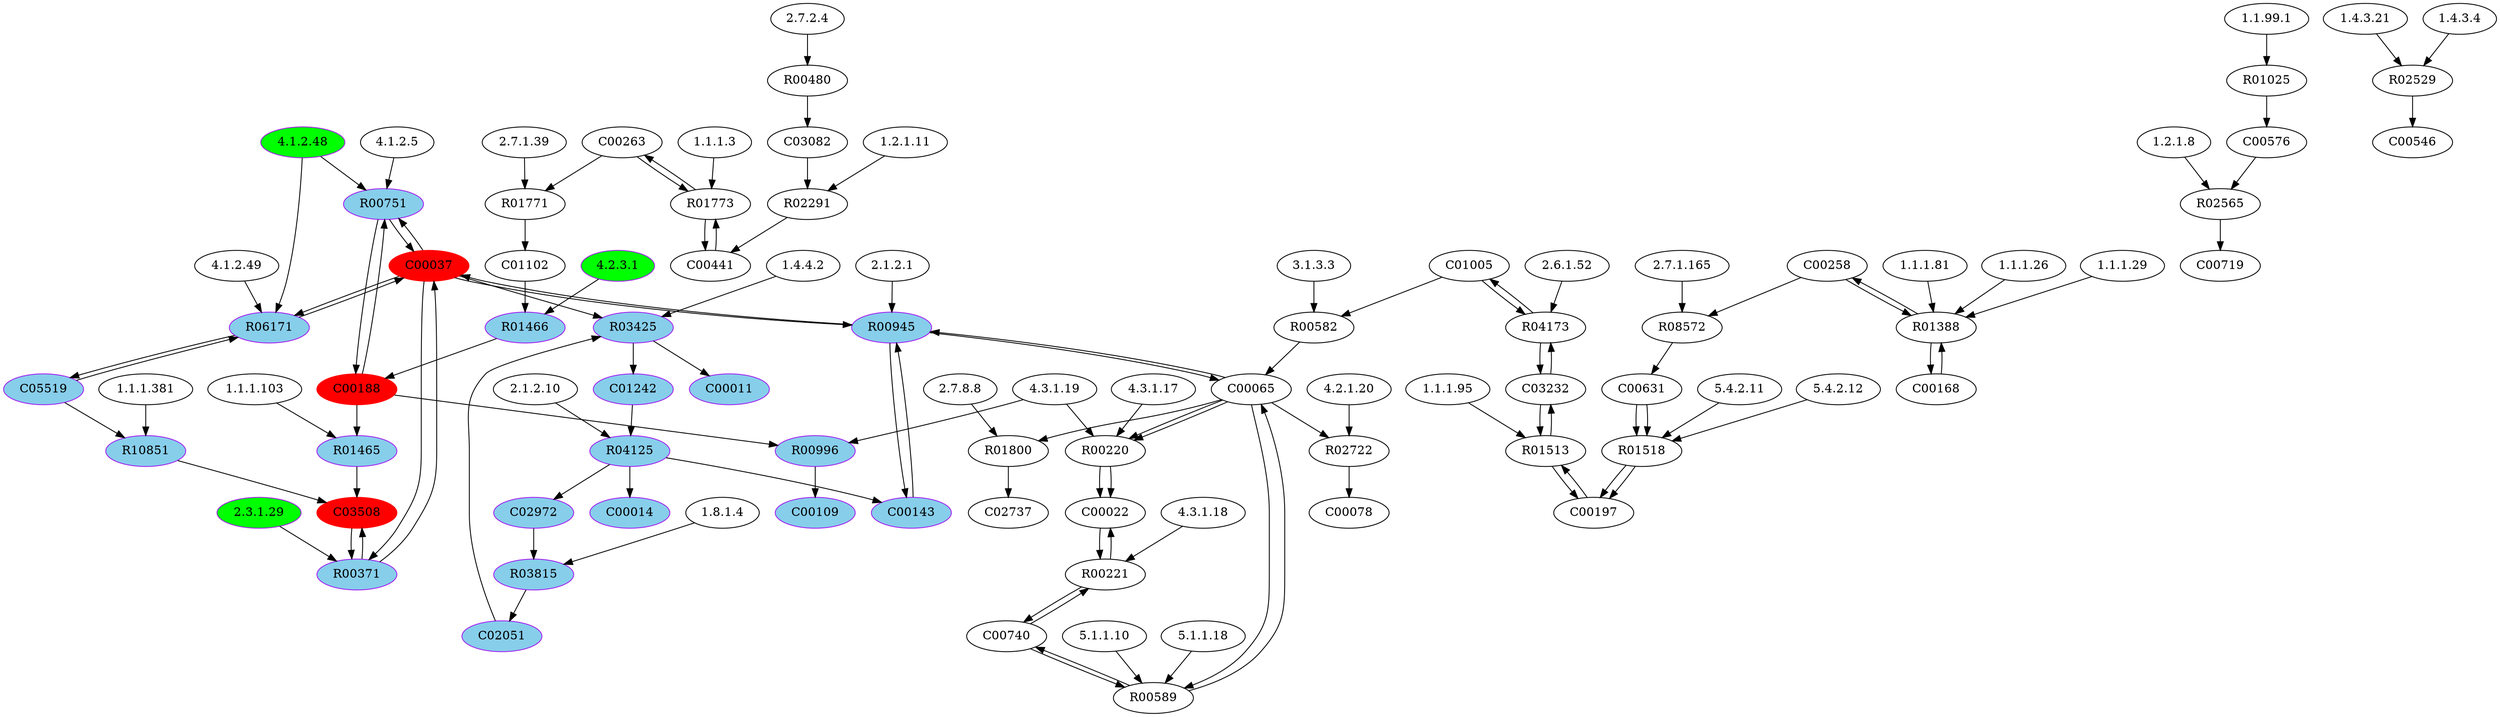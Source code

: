 digraph G {
"4.1.2.48" [color=purple, fillcolor=green, style=filled, type=E];
"2.3.1.29" [color=purple, fillcolor=green, style=filled, type=E];
"5.1.1.10" [type=E];
"4.3.1.19" [type=E];
"1.2.1.8" [type=E];
"2.7.2.4" [type=E];
"1.4.4.2" [type=E];
"1.1.1.81" [type=E];
"1.1.99.1" [type=E];
"5.4.2.11" [type=E];
"4.1.2.5" [type=E];
"2.7.8.8" [type=E];
"1.1.1.3" [type=E];
"2.6.1.52" [type=E];
"1.8.1.4" [type=E];
"1.1.1.26" [type=E];
"4.3.1.18" [type=E];
"2.7.1.39" [type=E];
"5.1.1.18" [type=E];
"1.4.3.21" [type=E];
"4.2.3.1" [color=purple, fillcolor=green, style=filled, type=E];
"4.2.1.20" [type=E];
"3.1.3.3" [type=E];
"2.7.1.165" [type=E];
"2.1.2.1" [type=E];
"4.1.2.49" [type=E];
"1.1.1.95" [type=E];
"1.2.1.11" [type=E];
"1.4.3.4" [type=E];
"5.4.2.12" [type=E];
"2.1.2.10" [type=E];
"1.1.1.103" [type=E];
"1.1.1.29" [type=E];
"1.1.1.381" [type=E];
"4.3.1.17" [type=E];
R01025 [type=R];
R01466 [color=purple, fillcolor=skyblue, style=filled, type=R];
R10851 [color=purple, fillcolor=skyblue, style=filled, type=R];
R04173 [type=R];
R00996 [color=purple, fillcolor=skyblue, style=filled, type=R];
R03815 [color=purple, fillcolor=skyblue, style=filled, type=R];
R00220 [type=R];
R01773 [type=R];
R00751 [color=purple, fillcolor=skyblue, style=filled, type=R];
R02529 [type=R];
R00480 [type=R];
R00371 [color=purple, fillcolor=skyblue, style=filled, type=R];
R01388 [type=R];
R01800 [type=R];
R01465 [color=purple, fillcolor=skyblue, style=filled, type=R];
R02565 [type=R];
R01771 [type=R];
R00589 [type=R];
R04125 [color=purple, fillcolor=skyblue, style=filled, type=R];
R00582 [type=R];
R00945 [color=purple, fillcolor=skyblue, style=filled, type=R];
R01513 [type=R];
R08572 [type=R];
R00221 [type=R];
R02722 [type=R];
R03425 [color=purple, fillcolor=skyblue, style=filled, type=R];
R01518 [type=R];
R02291 [type=R];
R06171 [color=purple, fillcolor=skyblue, style=filled, type=R];
C00740 [type=C];
C02737 [type=C];
C00109 [color=purple, fillcolor=skyblue, style=filled, type=C];
C01242 [color=purple, fillcolor=skyblue, style=filled, type=C];
C00078 [type=C];
C03232 [type=C];
C00258 [type=C];
C00143 [color=purple, fillcolor=skyblue, style=filled, type=C];
C00014 [color=purple, fillcolor=skyblue, style=filled, type=C];
C00546 [type=C];
C00065 [type=C];
C00011 [color=purple, fillcolor=skyblue, style=filled, type=C];
C00576 [type=C];
C05519 [color=purple, fillcolor=skyblue, style=filled, type=C];
C00197 [type=C];
C00037 [color=red, fillcolor=red, style=filled, type=C];
C03508 [color=red, fillcolor=red, style=filled, type=C];
C02972 [color=purple, fillcolor=skyblue, style=filled, type=C];
C00441 [type=C];
C00022 [type=C];
C00263 [type=C];
C01102 [type=C];
C00168 [type=C];
C03082 [type=C];
C01005 [type=C];
C00188 [color=red, fillcolor=red, style=filled, type=C];
C00719 [type=C];
C02051 [color=purple, fillcolor=skyblue, style=filled, type=C];
C00631 [type=C];
R01025 -> C00576;
C00576 -> R02565;
R02565 -> C00719;
C00197 -> R01513;
R01513 -> C00197;
R01513 -> C03232;
C03232 -> R01513;
C00037 -> R06171;
R06171 -> C00037;
R06171 -> C05519;
C05519 -> R06171;
R00480 -> C03082;
C01005 -> R04173;
R04173 -> C01005;
R04173 -> C03232;
C03232 -> R04173;
C01005 -> R00582;
R00582 -> C00065;
C00143 -> R00945;
R00945 -> C00143;
C00037 -> R00945;
R00945 -> C00037;
R00945 -> C00065;
C00065 -> R00945;
C00188 -> R00996;
R00996 -> C00109;
C00188 -> R00751;
R00751 -> C00188;
R00751 -> C00037;
C00037 -> R00751;
C01102 -> R01466;
R01466 -> C00188;
C00188 -> R01465;
R01465 -> C03508;
C00037 -> R00371;
R00371 -> C00037;
R00371 -> C03508;
C03508 -> R00371;
C03082 -> R02291;
R02291 -> C00441;
C00065 -> R00589;
R00589 -> C00065;
R00589 -> C00740;
C00740 -> R00589;
C00065 -> R00220;
R00220 -> C00022;
C00263 -> R01771;
R01771 -> C01102;
C00037 -> R03425;
C02051 -> R03425;
R03425 -> C01242;
R03425 -> C00011;
C00263 -> R01773;
R01773 -> C00263;
R01773 -> C00441;
C00441 -> R01773;
C00740 -> R00221;
R00221 -> C00740;
R00221 -> C00022;
C00022 -> R00221;
C00258 -> R01388;
R01388 -> C00258;
R01388 -> C00168;
C00168 -> R01388;
R02529 -> C00546;
C01242 -> R04125;
R04125 -> C00143;
R04125 -> C00014;
R04125 -> C02972;
C02972 -> R03815;
R03815 -> C02051;
C00065 -> R00220;
R00220 -> C00022;
C00065 -> R01800;
R01800 -> C02737;
C00065 -> R02722;
R02722 -> C00078;
C00258 -> R08572;
R08572 -> C00631;
C00631 -> R01518;
R01518 -> C00197;
C00631 -> R01518;
R01518 -> C00197;
C05519 -> R10851;
R10851 -> C03508;
"1.1.99.1" -> R01025;
"4.2.3.1" -> R01466;
"1.1.1.381" -> R10851;
"2.6.1.52" -> R04173;
"4.3.1.19" -> R00996;
"1.8.1.4" -> R03815;
"4.3.1.17" -> R00220;
"4.3.1.19" -> R00220;
"1.1.1.3" -> R01773;
"4.1.2.5" -> R00751;
"4.1.2.48" -> R00751;
"1.4.3.4" -> R02529;
"1.4.3.21" -> R02529;
"2.7.2.4" -> R00480;
"2.3.1.29" -> R00371;
"1.1.1.26" -> R01388;
"1.1.1.29" -> R01388;
"1.1.1.81" -> R01388;
"2.7.8.8" -> R01800;
"1.1.1.103" -> R01465;
"1.2.1.8" -> R02565;
"2.7.1.39" -> R01771;
"5.1.1.10" -> R00589;
"5.1.1.18" -> R00589;
"2.1.2.10" -> R04125;
"3.1.3.3" -> R00582;
"2.1.2.1" -> R00945;
"1.1.1.95" -> R01513;
"2.7.1.165" -> R08572;
"4.3.1.18" -> R00221;
"4.2.1.20" -> R02722;
"1.4.4.2" -> R03425;
"5.4.2.11" -> R01518;
"5.4.2.12" -> R01518;
"1.2.1.11" -> R02291;
"4.1.2.48" -> R06171;
"4.1.2.49" -> R06171;
}
